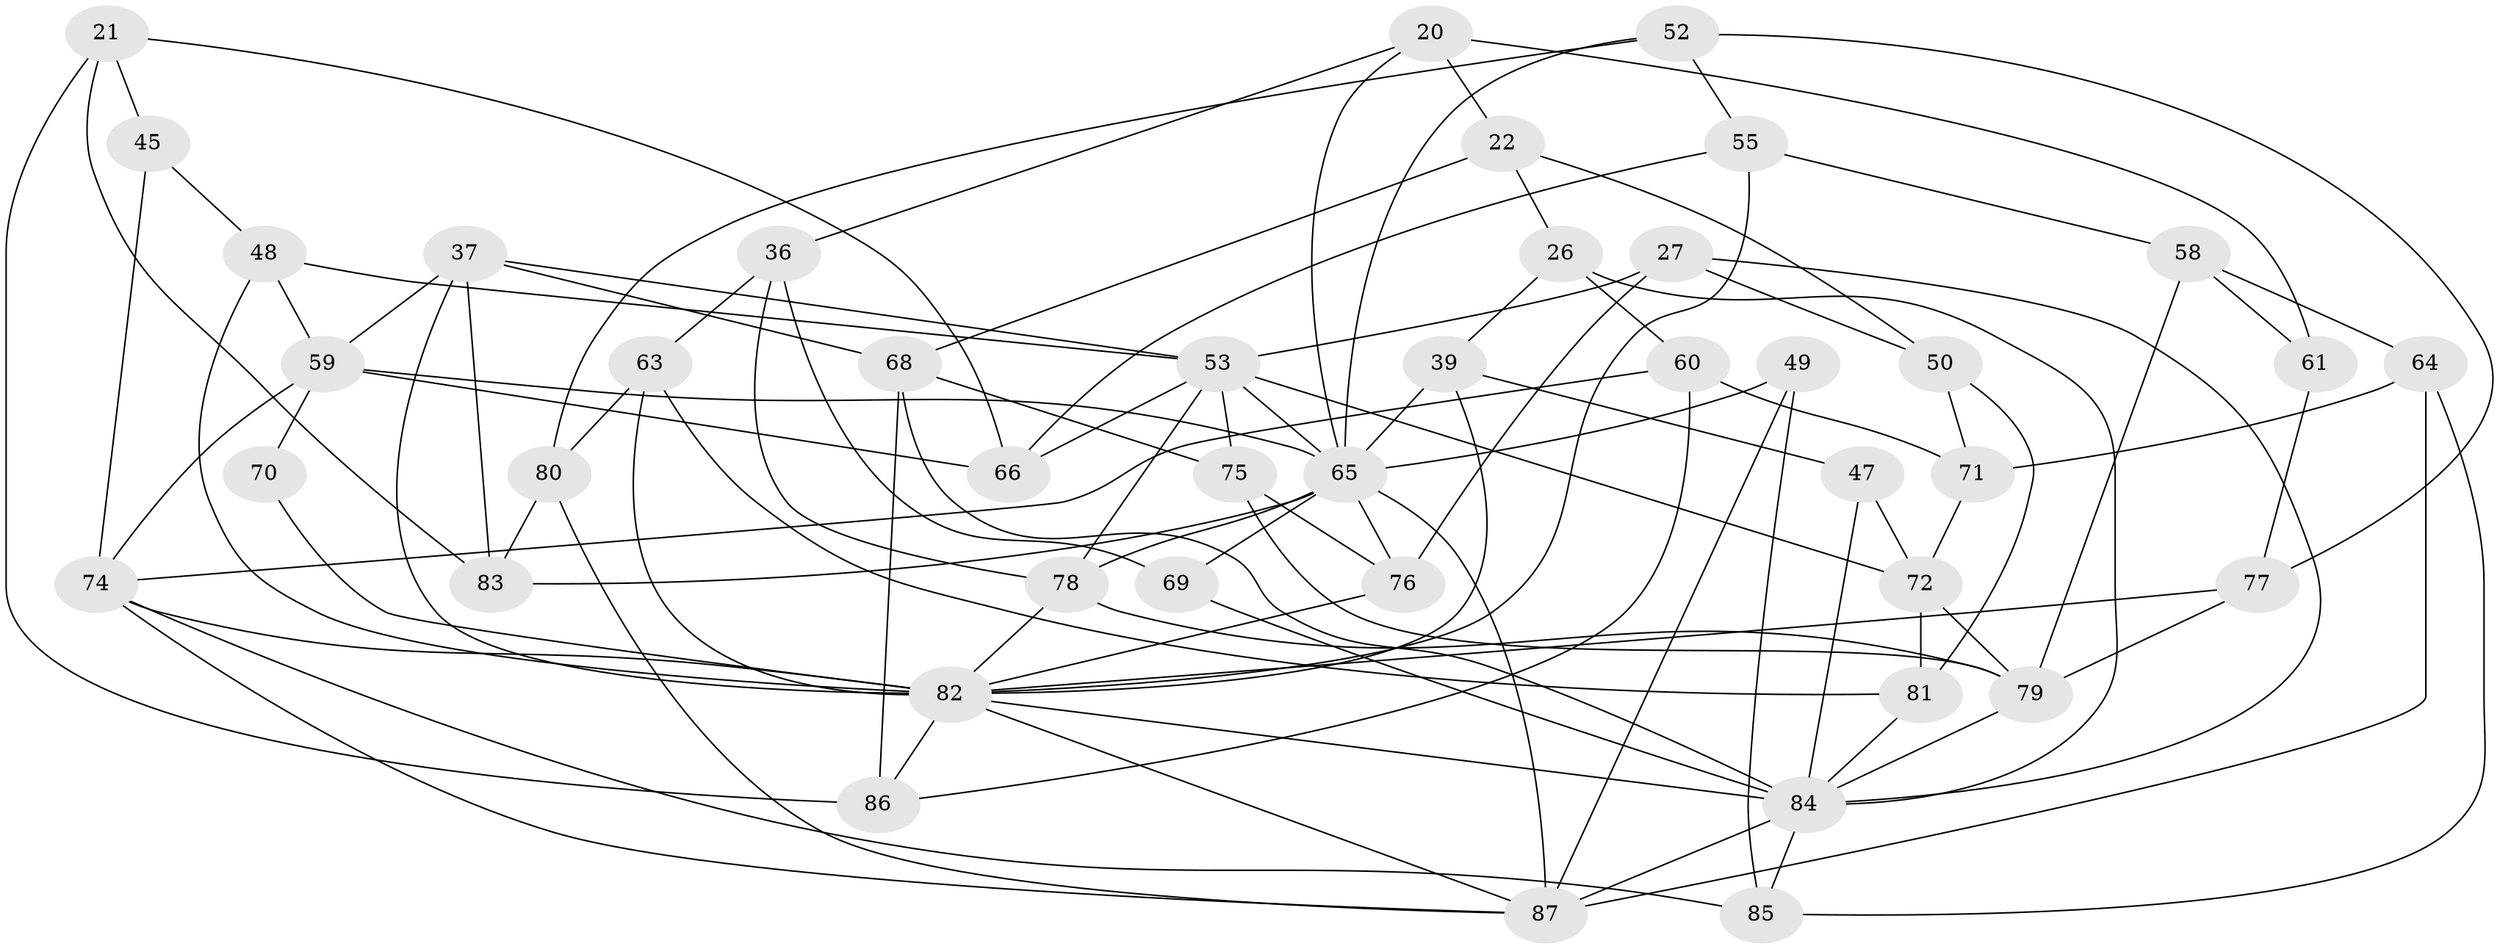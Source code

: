 // original degree distribution, {4: 1.0}
// Generated by graph-tools (version 1.1) at 2025/58/03/09/25 04:58:11]
// undirected, 43 vertices, 102 edges
graph export_dot {
graph [start="1"]
  node [color=gray90,style=filled];
  20 [super="+11"];
  21;
  22;
  26;
  27;
  36;
  37 [super="+23+33"];
  39;
  45;
  47;
  48 [super="+44"];
  49;
  50;
  52;
  53 [super="+35+51"];
  55;
  58;
  59 [super="+15+4"];
  60;
  61;
  63;
  64;
  65 [super="+14+41+62+42"];
  66;
  68 [super="+28"];
  69;
  70;
  71;
  72 [super="+12"];
  74 [super="+40"];
  75 [super="+17+34"];
  76;
  77;
  78 [super="+73"];
  79 [super="+54+56"];
  80;
  81;
  82 [super="+8+32+67"];
  83 [super="+38"];
  84 [super="+57"];
  85;
  86;
  87 [super="+43"];
  20 -- 36;
  20 -- 61 [weight=2];
  20 -- 22;
  20 -- 65 [weight=2];
  21 -- 83;
  21 -- 66;
  21 -- 45;
  21 -- 86;
  22 -- 50;
  22 -- 26;
  22 -- 68;
  26 -- 60;
  26 -- 39;
  26 -- 84;
  27 -- 76;
  27 -- 50;
  27 -- 84;
  27 -- 53;
  36 -- 69;
  36 -- 63;
  36 -- 78;
  37 -- 68 [weight=2];
  37 -- 82 [weight=4];
  37 -- 83 [weight=3];
  37 -- 53 [weight=2];
  37 -- 59;
  39 -- 47;
  39 -- 82;
  39 -- 65;
  45 -- 48;
  45 -- 74 [weight=2];
  47 -- 72 [weight=2];
  47 -- 84;
  48 -- 82 [weight=2];
  48 -- 59 [weight=2];
  48 -- 53;
  49 -- 65 [weight=2];
  49 -- 85;
  49 -- 87;
  50 -- 71;
  50 -- 81;
  52 -- 80;
  52 -- 77;
  52 -- 55;
  52 -- 65;
  53 -- 72;
  53 -- 65 [weight=2];
  53 -- 75 [weight=3];
  53 -- 66;
  53 -- 78;
  55 -- 58;
  55 -- 66;
  55 -- 82;
  58 -- 64;
  58 -- 61;
  58 -- 79;
  59 -- 66;
  59 -- 70 [weight=3];
  59 -- 74;
  59 -- 65 [weight=2];
  60 -- 71;
  60 -- 86;
  60 -- 74;
  61 -- 77;
  63 -- 80;
  63 -- 81;
  63 -- 82;
  64 -- 71;
  64 -- 85;
  64 -- 87;
  65 -- 69 [weight=2];
  65 -- 76;
  65 -- 78 [weight=2];
  65 -- 83;
  65 -- 87 [weight=2];
  68 -- 86;
  68 -- 84;
  68 -- 75;
  69 -- 84;
  70 -- 82;
  71 -- 72;
  72 -- 81;
  72 -- 79;
  74 -- 85;
  74 -- 82 [weight=2];
  74 -- 87;
  75 -- 76;
  75 -- 79 [weight=3];
  76 -- 82;
  77 -- 82;
  77 -- 79;
  78 -- 82;
  78 -- 79;
  79 -- 84;
  80 -- 83;
  80 -- 87;
  81 -- 84;
  82 -- 86;
  82 -- 84 [weight=3];
  82 -- 87;
  84 -- 85;
  84 -- 87;
}
